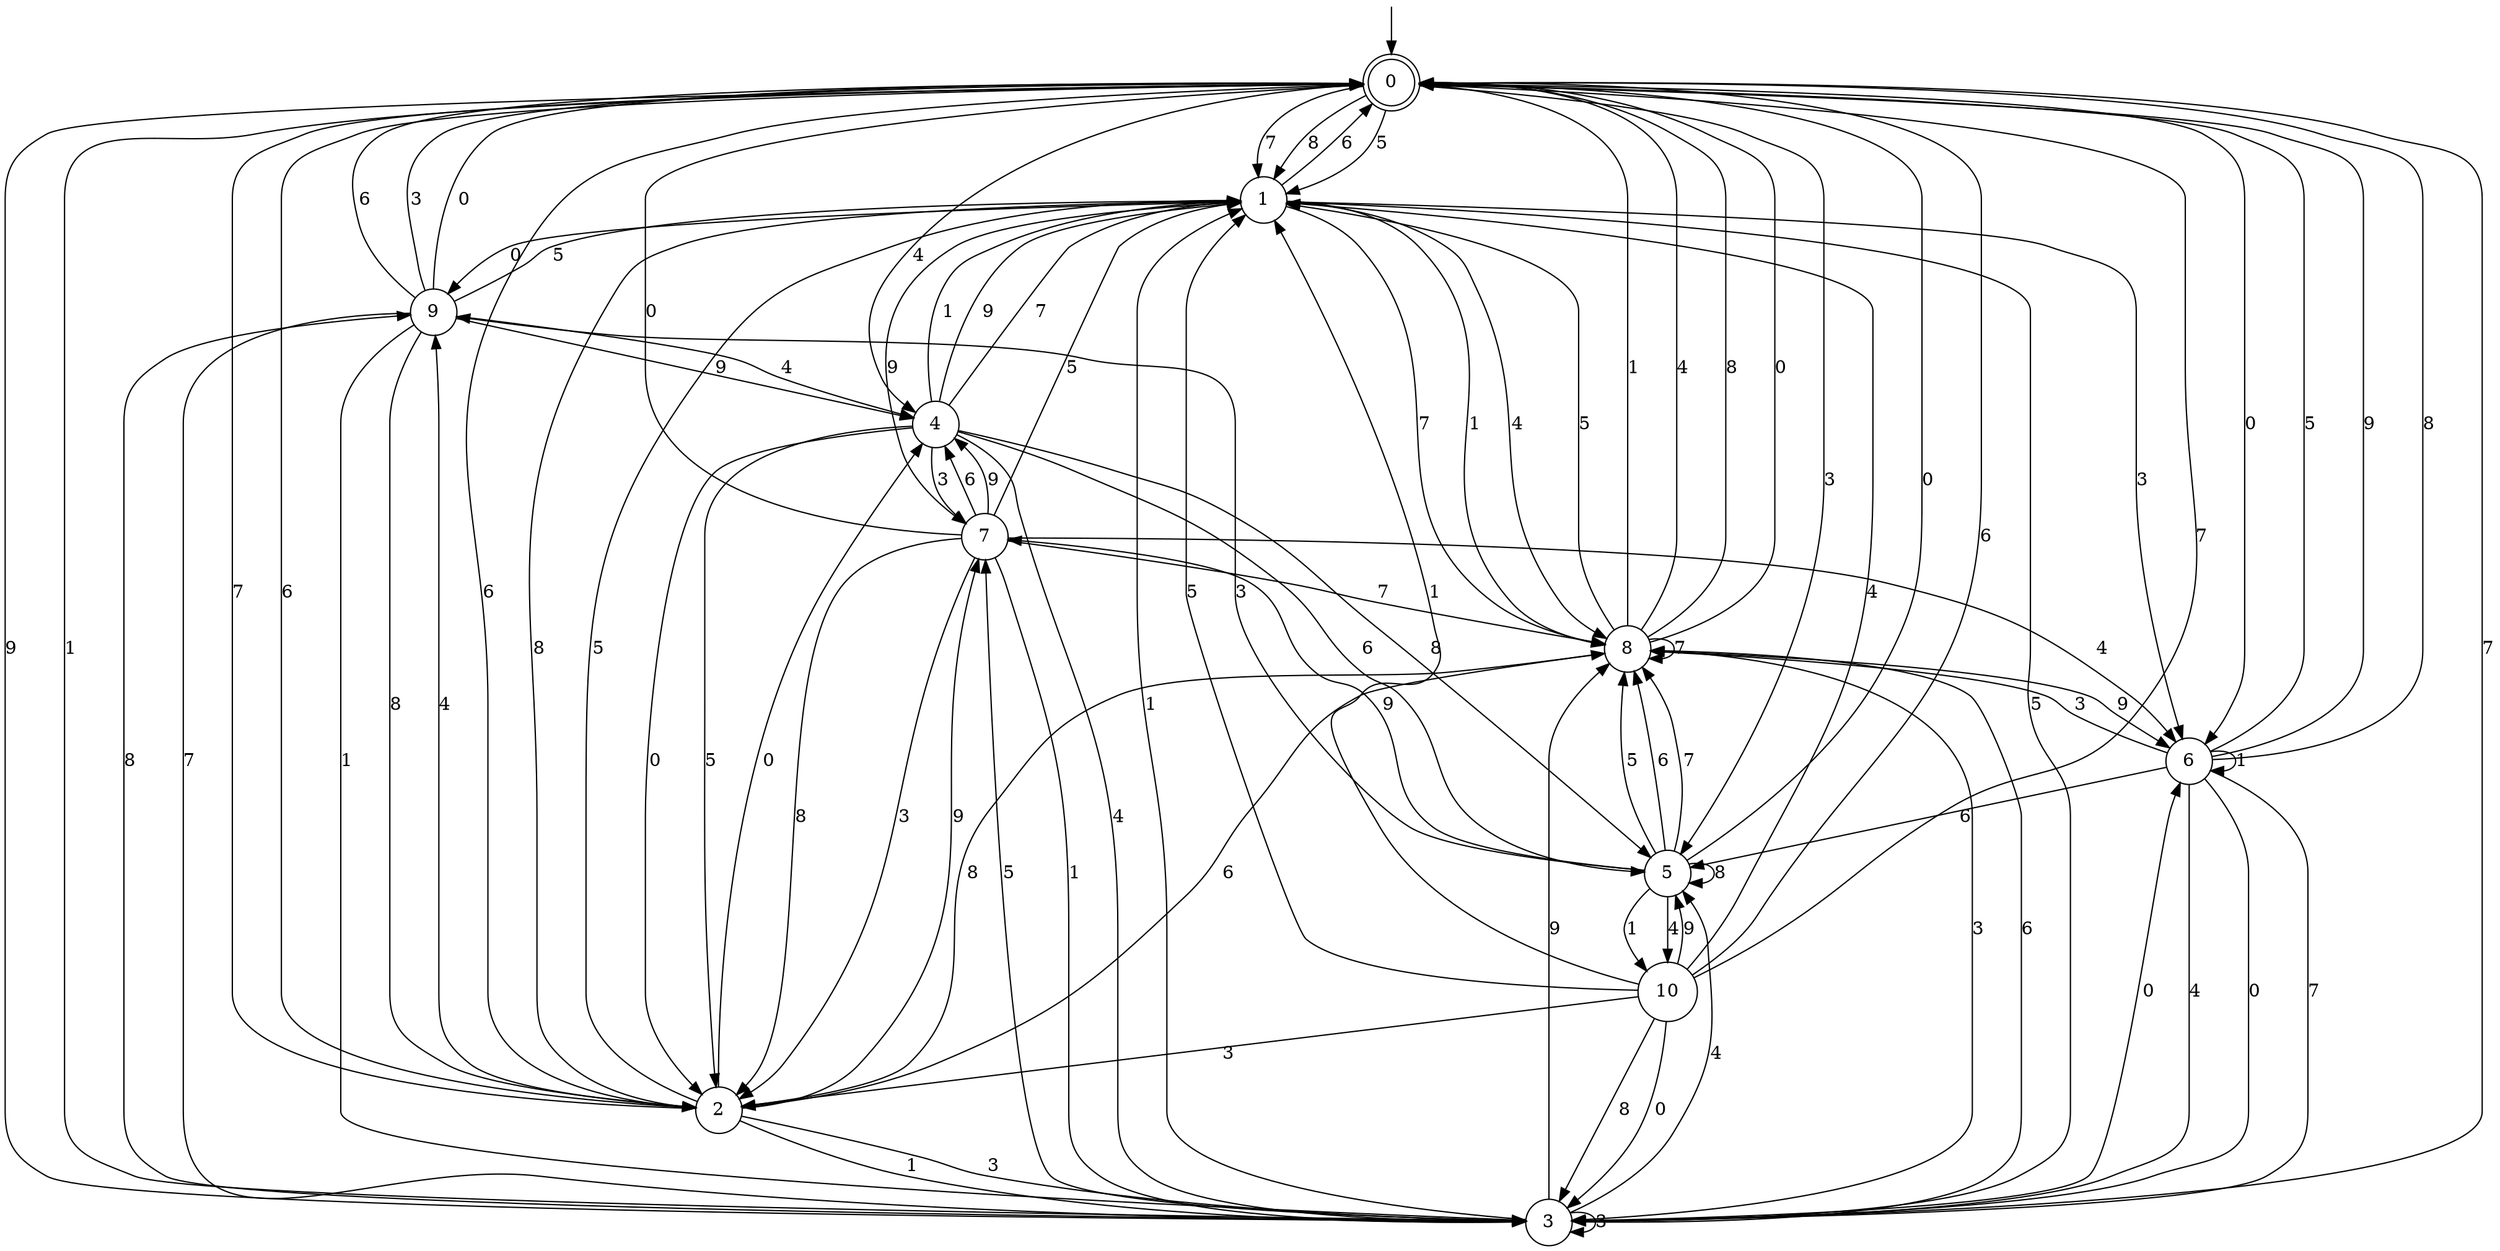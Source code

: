 digraph g {

	s0 [shape="doublecircle" label="0"];
	s1 [shape="circle" label="1"];
	s2 [shape="circle" label="2"];
	s3 [shape="circle" label="3"];
	s4 [shape="circle" label="4"];
	s5 [shape="circle" label="5"];
	s6 [shape="circle" label="6"];
	s7 [shape="circle" label="7"];
	s8 [shape="circle" label="8"];
	s9 [shape="circle" label="9"];
	s10 [shape="circle" label="10"];
	s0 -> s1 [label="5"];
	s0 -> s2 [label="6"];
	s0 -> s3 [label="9"];
	s0 -> s3 [label="1"];
	s0 -> s1 [label="7"];
	s0 -> s4 [label="4"];
	s0 -> s1 [label="8"];
	s0 -> s5 [label="3"];
	s0 -> s6 [label="0"];
	s1 -> s3 [label="5"];
	s1 -> s0 [label="6"];
	s1 -> s7 [label="9"];
	s1 -> s8 [label="1"];
	s1 -> s8 [label="7"];
	s1 -> s8 [label="4"];
	s1 -> s2 [label="8"];
	s1 -> s6 [label="3"];
	s1 -> s9 [label="0"];
	s2 -> s1 [label="5"];
	s2 -> s0 [label="6"];
	s2 -> s7 [label="9"];
	s2 -> s3 [label="1"];
	s2 -> s0 [label="7"];
	s2 -> s9 [label="4"];
	s2 -> s8 [label="8"];
	s2 -> s3 [label="3"];
	s2 -> s4 [label="0"];
	s3 -> s7 [label="5"];
	s3 -> s8 [label="6"];
	s3 -> s8 [label="9"];
	s3 -> s1 [label="1"];
	s3 -> s0 [label="7"];
	s3 -> s5 [label="4"];
	s3 -> s9 [label="8"];
	s3 -> s3 [label="3"];
	s3 -> s6 [label="0"];
	s4 -> s2 [label="5"];
	s4 -> s5 [label="6"];
	s4 -> s1 [label="9"];
	s4 -> s1 [label="1"];
	s4 -> s1 [label="7"];
	s4 -> s3 [label="4"];
	s4 -> s5 [label="8"];
	s4 -> s7 [label="3"];
	s4 -> s2 [label="0"];
	s5 -> s8 [label="5"];
	s5 -> s8 [label="6"];
	s5 -> s7 [label="9"];
	s5 -> s10 [label="1"];
	s5 -> s8 [label="7"];
	s5 -> s10 [label="4"];
	s5 -> s5 [label="8"];
	s5 -> s9 [label="3"];
	s5 -> s0 [label="0"];
	s6 -> s0 [label="5"];
	s6 -> s5 [label="6"];
	s6 -> s0 [label="9"];
	s6 -> s6 [label="1"];
	s6 -> s3 [label="7"];
	s6 -> s3 [label="4"];
	s6 -> s0 [label="8"];
	s6 -> s8 [label="3"];
	s6 -> s3 [label="0"];
	s7 -> s1 [label="5"];
	s7 -> s4 [label="6"];
	s7 -> s4 [label="9"];
	s7 -> s3 [label="1"];
	s7 -> s8 [label="7"];
	s7 -> s6 [label="4"];
	s7 -> s2 [label="8"];
	s7 -> s2 [label="3"];
	s7 -> s0 [label="0"];
	s8 -> s1 [label="5"];
	s8 -> s2 [label="6"];
	s8 -> s6 [label="9"];
	s8 -> s0 [label="1"];
	s8 -> s8 [label="7"];
	s8 -> s0 [label="4"];
	s8 -> s0 [label="8"];
	s8 -> s3 [label="3"];
	s8 -> s0 [label="0"];
	s9 -> s1 [label="5"];
	s9 -> s0 [label="6"];
	s9 -> s4 [label="9"];
	s9 -> s3 [label="1"];
	s9 -> s3 [label="7"];
	s9 -> s4 [label="4"];
	s9 -> s2 [label="8"];
	s9 -> s0 [label="3"];
	s9 -> s0 [label="0"];
	s10 -> s1 [label="5"];
	s10 -> s0 [label="6"];
	s10 -> s5 [label="9"];
	s10 -> s1 [label="1"];
	s10 -> s0 [label="7"];
	s10 -> s1 [label="4"];
	s10 -> s3 [label="8"];
	s10 -> s2 [label="3"];
	s10 -> s3 [label="0"];

__start0 [label="" shape="none" width="0" height="0"];
__start0 -> s0;

}

